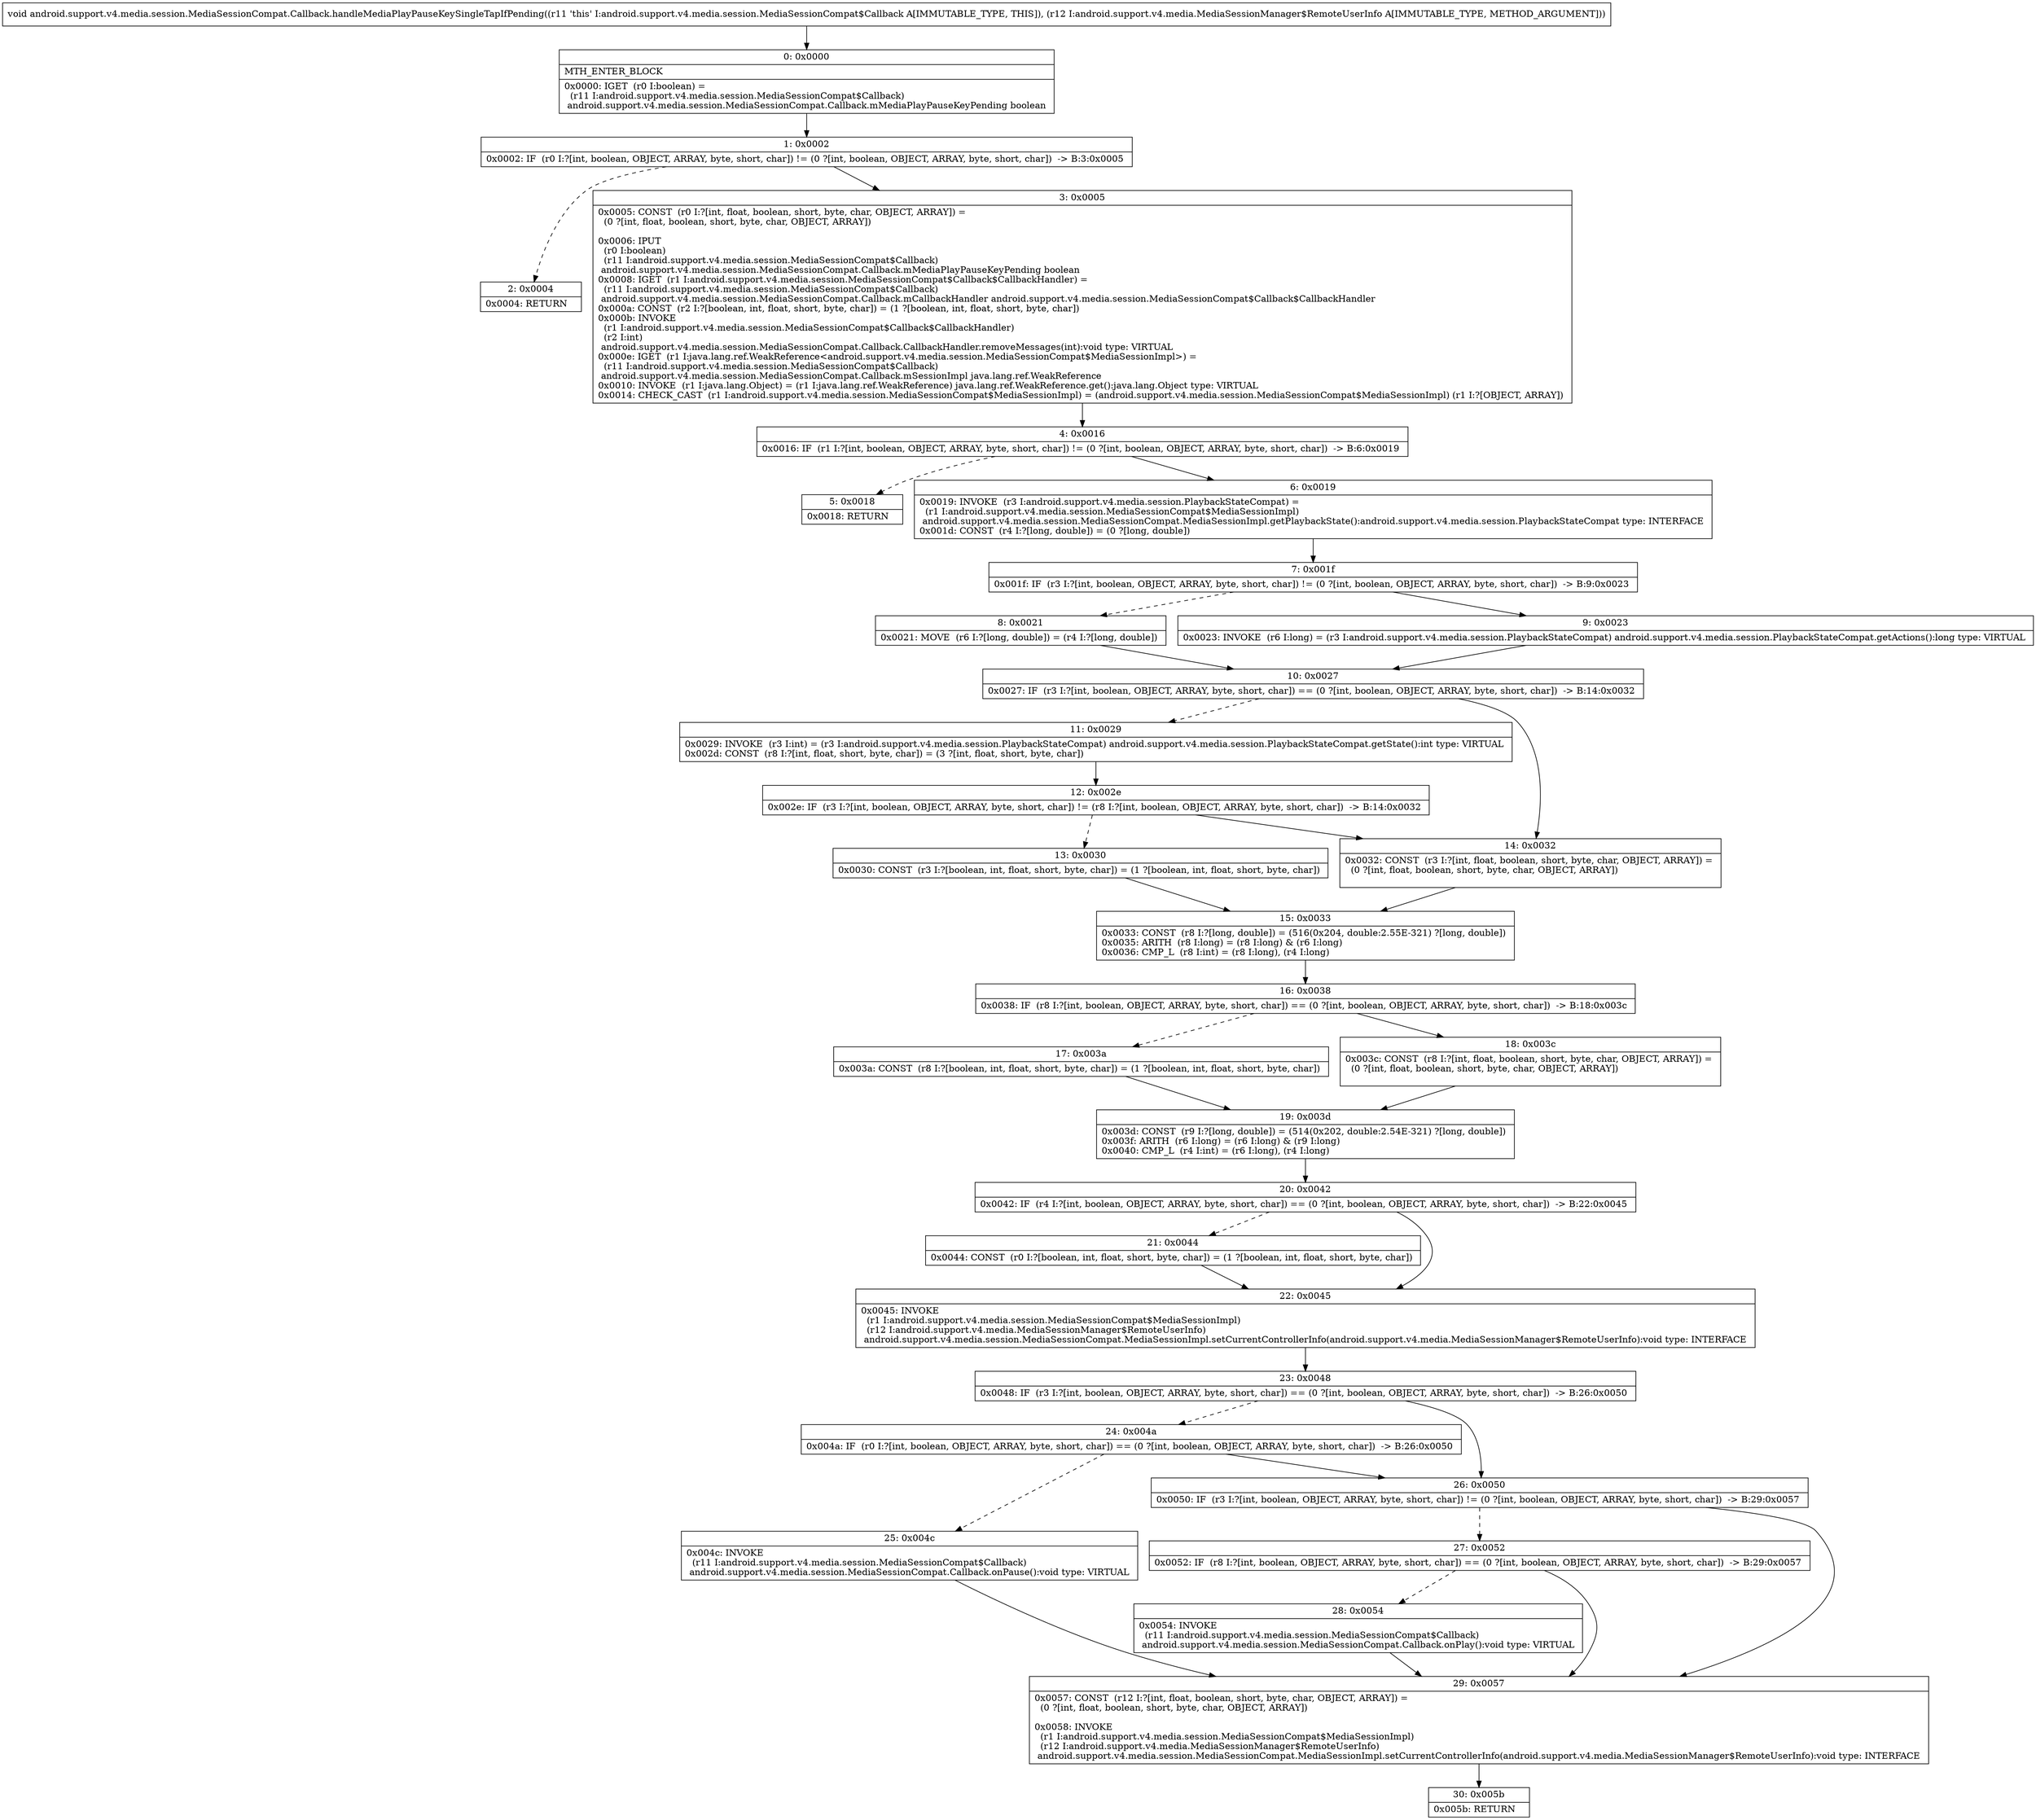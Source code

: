 digraph "CFG forandroid.support.v4.media.session.MediaSessionCompat.Callback.handleMediaPlayPauseKeySingleTapIfPending(Landroid\/support\/v4\/media\/MediaSessionManager$RemoteUserInfo;)V" {
Node_0 [shape=record,label="{0\:\ 0x0000|MTH_ENTER_BLOCK\l|0x0000: IGET  (r0 I:boolean) = \l  (r11 I:android.support.v4.media.session.MediaSessionCompat$Callback)\l android.support.v4.media.session.MediaSessionCompat.Callback.mMediaPlayPauseKeyPending boolean \l}"];
Node_1 [shape=record,label="{1\:\ 0x0002|0x0002: IF  (r0 I:?[int, boolean, OBJECT, ARRAY, byte, short, char]) != (0 ?[int, boolean, OBJECT, ARRAY, byte, short, char])  \-\> B:3:0x0005 \l}"];
Node_2 [shape=record,label="{2\:\ 0x0004|0x0004: RETURN   \l}"];
Node_3 [shape=record,label="{3\:\ 0x0005|0x0005: CONST  (r0 I:?[int, float, boolean, short, byte, char, OBJECT, ARRAY]) = \l  (0 ?[int, float, boolean, short, byte, char, OBJECT, ARRAY])\l \l0x0006: IPUT  \l  (r0 I:boolean)\l  (r11 I:android.support.v4.media.session.MediaSessionCompat$Callback)\l android.support.v4.media.session.MediaSessionCompat.Callback.mMediaPlayPauseKeyPending boolean \l0x0008: IGET  (r1 I:android.support.v4.media.session.MediaSessionCompat$Callback$CallbackHandler) = \l  (r11 I:android.support.v4.media.session.MediaSessionCompat$Callback)\l android.support.v4.media.session.MediaSessionCompat.Callback.mCallbackHandler android.support.v4.media.session.MediaSessionCompat$Callback$CallbackHandler \l0x000a: CONST  (r2 I:?[boolean, int, float, short, byte, char]) = (1 ?[boolean, int, float, short, byte, char]) \l0x000b: INVOKE  \l  (r1 I:android.support.v4.media.session.MediaSessionCompat$Callback$CallbackHandler)\l  (r2 I:int)\l android.support.v4.media.session.MediaSessionCompat.Callback.CallbackHandler.removeMessages(int):void type: VIRTUAL \l0x000e: IGET  (r1 I:java.lang.ref.WeakReference\<android.support.v4.media.session.MediaSessionCompat$MediaSessionImpl\>) = \l  (r11 I:android.support.v4.media.session.MediaSessionCompat$Callback)\l android.support.v4.media.session.MediaSessionCompat.Callback.mSessionImpl java.lang.ref.WeakReference \l0x0010: INVOKE  (r1 I:java.lang.Object) = (r1 I:java.lang.ref.WeakReference) java.lang.ref.WeakReference.get():java.lang.Object type: VIRTUAL \l0x0014: CHECK_CAST  (r1 I:android.support.v4.media.session.MediaSessionCompat$MediaSessionImpl) = (android.support.v4.media.session.MediaSessionCompat$MediaSessionImpl) (r1 I:?[OBJECT, ARRAY]) \l}"];
Node_4 [shape=record,label="{4\:\ 0x0016|0x0016: IF  (r1 I:?[int, boolean, OBJECT, ARRAY, byte, short, char]) != (0 ?[int, boolean, OBJECT, ARRAY, byte, short, char])  \-\> B:6:0x0019 \l}"];
Node_5 [shape=record,label="{5\:\ 0x0018|0x0018: RETURN   \l}"];
Node_6 [shape=record,label="{6\:\ 0x0019|0x0019: INVOKE  (r3 I:android.support.v4.media.session.PlaybackStateCompat) = \l  (r1 I:android.support.v4.media.session.MediaSessionCompat$MediaSessionImpl)\l android.support.v4.media.session.MediaSessionCompat.MediaSessionImpl.getPlaybackState():android.support.v4.media.session.PlaybackStateCompat type: INTERFACE \l0x001d: CONST  (r4 I:?[long, double]) = (0 ?[long, double]) \l}"];
Node_7 [shape=record,label="{7\:\ 0x001f|0x001f: IF  (r3 I:?[int, boolean, OBJECT, ARRAY, byte, short, char]) != (0 ?[int, boolean, OBJECT, ARRAY, byte, short, char])  \-\> B:9:0x0023 \l}"];
Node_8 [shape=record,label="{8\:\ 0x0021|0x0021: MOVE  (r6 I:?[long, double]) = (r4 I:?[long, double]) \l}"];
Node_9 [shape=record,label="{9\:\ 0x0023|0x0023: INVOKE  (r6 I:long) = (r3 I:android.support.v4.media.session.PlaybackStateCompat) android.support.v4.media.session.PlaybackStateCompat.getActions():long type: VIRTUAL \l}"];
Node_10 [shape=record,label="{10\:\ 0x0027|0x0027: IF  (r3 I:?[int, boolean, OBJECT, ARRAY, byte, short, char]) == (0 ?[int, boolean, OBJECT, ARRAY, byte, short, char])  \-\> B:14:0x0032 \l}"];
Node_11 [shape=record,label="{11\:\ 0x0029|0x0029: INVOKE  (r3 I:int) = (r3 I:android.support.v4.media.session.PlaybackStateCompat) android.support.v4.media.session.PlaybackStateCompat.getState():int type: VIRTUAL \l0x002d: CONST  (r8 I:?[int, float, short, byte, char]) = (3 ?[int, float, short, byte, char]) \l}"];
Node_12 [shape=record,label="{12\:\ 0x002e|0x002e: IF  (r3 I:?[int, boolean, OBJECT, ARRAY, byte, short, char]) != (r8 I:?[int, boolean, OBJECT, ARRAY, byte, short, char])  \-\> B:14:0x0032 \l}"];
Node_13 [shape=record,label="{13\:\ 0x0030|0x0030: CONST  (r3 I:?[boolean, int, float, short, byte, char]) = (1 ?[boolean, int, float, short, byte, char]) \l}"];
Node_14 [shape=record,label="{14\:\ 0x0032|0x0032: CONST  (r3 I:?[int, float, boolean, short, byte, char, OBJECT, ARRAY]) = \l  (0 ?[int, float, boolean, short, byte, char, OBJECT, ARRAY])\l \l}"];
Node_15 [shape=record,label="{15\:\ 0x0033|0x0033: CONST  (r8 I:?[long, double]) = (516(0x204, double:2.55E\-321) ?[long, double]) \l0x0035: ARITH  (r8 I:long) = (r8 I:long) & (r6 I:long) \l0x0036: CMP_L  (r8 I:int) = (r8 I:long), (r4 I:long) \l}"];
Node_16 [shape=record,label="{16\:\ 0x0038|0x0038: IF  (r8 I:?[int, boolean, OBJECT, ARRAY, byte, short, char]) == (0 ?[int, boolean, OBJECT, ARRAY, byte, short, char])  \-\> B:18:0x003c \l}"];
Node_17 [shape=record,label="{17\:\ 0x003a|0x003a: CONST  (r8 I:?[boolean, int, float, short, byte, char]) = (1 ?[boolean, int, float, short, byte, char]) \l}"];
Node_18 [shape=record,label="{18\:\ 0x003c|0x003c: CONST  (r8 I:?[int, float, boolean, short, byte, char, OBJECT, ARRAY]) = \l  (0 ?[int, float, boolean, short, byte, char, OBJECT, ARRAY])\l \l}"];
Node_19 [shape=record,label="{19\:\ 0x003d|0x003d: CONST  (r9 I:?[long, double]) = (514(0x202, double:2.54E\-321) ?[long, double]) \l0x003f: ARITH  (r6 I:long) = (r6 I:long) & (r9 I:long) \l0x0040: CMP_L  (r4 I:int) = (r6 I:long), (r4 I:long) \l}"];
Node_20 [shape=record,label="{20\:\ 0x0042|0x0042: IF  (r4 I:?[int, boolean, OBJECT, ARRAY, byte, short, char]) == (0 ?[int, boolean, OBJECT, ARRAY, byte, short, char])  \-\> B:22:0x0045 \l}"];
Node_21 [shape=record,label="{21\:\ 0x0044|0x0044: CONST  (r0 I:?[boolean, int, float, short, byte, char]) = (1 ?[boolean, int, float, short, byte, char]) \l}"];
Node_22 [shape=record,label="{22\:\ 0x0045|0x0045: INVOKE  \l  (r1 I:android.support.v4.media.session.MediaSessionCompat$MediaSessionImpl)\l  (r12 I:android.support.v4.media.MediaSessionManager$RemoteUserInfo)\l android.support.v4.media.session.MediaSessionCompat.MediaSessionImpl.setCurrentControllerInfo(android.support.v4.media.MediaSessionManager$RemoteUserInfo):void type: INTERFACE \l}"];
Node_23 [shape=record,label="{23\:\ 0x0048|0x0048: IF  (r3 I:?[int, boolean, OBJECT, ARRAY, byte, short, char]) == (0 ?[int, boolean, OBJECT, ARRAY, byte, short, char])  \-\> B:26:0x0050 \l}"];
Node_24 [shape=record,label="{24\:\ 0x004a|0x004a: IF  (r0 I:?[int, boolean, OBJECT, ARRAY, byte, short, char]) == (0 ?[int, boolean, OBJECT, ARRAY, byte, short, char])  \-\> B:26:0x0050 \l}"];
Node_25 [shape=record,label="{25\:\ 0x004c|0x004c: INVOKE  \l  (r11 I:android.support.v4.media.session.MediaSessionCompat$Callback)\l android.support.v4.media.session.MediaSessionCompat.Callback.onPause():void type: VIRTUAL \l}"];
Node_26 [shape=record,label="{26\:\ 0x0050|0x0050: IF  (r3 I:?[int, boolean, OBJECT, ARRAY, byte, short, char]) != (0 ?[int, boolean, OBJECT, ARRAY, byte, short, char])  \-\> B:29:0x0057 \l}"];
Node_27 [shape=record,label="{27\:\ 0x0052|0x0052: IF  (r8 I:?[int, boolean, OBJECT, ARRAY, byte, short, char]) == (0 ?[int, boolean, OBJECT, ARRAY, byte, short, char])  \-\> B:29:0x0057 \l}"];
Node_28 [shape=record,label="{28\:\ 0x0054|0x0054: INVOKE  \l  (r11 I:android.support.v4.media.session.MediaSessionCompat$Callback)\l android.support.v4.media.session.MediaSessionCompat.Callback.onPlay():void type: VIRTUAL \l}"];
Node_29 [shape=record,label="{29\:\ 0x0057|0x0057: CONST  (r12 I:?[int, float, boolean, short, byte, char, OBJECT, ARRAY]) = \l  (0 ?[int, float, boolean, short, byte, char, OBJECT, ARRAY])\l \l0x0058: INVOKE  \l  (r1 I:android.support.v4.media.session.MediaSessionCompat$MediaSessionImpl)\l  (r12 I:android.support.v4.media.MediaSessionManager$RemoteUserInfo)\l android.support.v4.media.session.MediaSessionCompat.MediaSessionImpl.setCurrentControllerInfo(android.support.v4.media.MediaSessionManager$RemoteUserInfo):void type: INTERFACE \l}"];
Node_30 [shape=record,label="{30\:\ 0x005b|0x005b: RETURN   \l}"];
MethodNode[shape=record,label="{void android.support.v4.media.session.MediaSessionCompat.Callback.handleMediaPlayPauseKeySingleTapIfPending((r11 'this' I:android.support.v4.media.session.MediaSessionCompat$Callback A[IMMUTABLE_TYPE, THIS]), (r12 I:android.support.v4.media.MediaSessionManager$RemoteUserInfo A[IMMUTABLE_TYPE, METHOD_ARGUMENT])) }"];
MethodNode -> Node_0;
Node_0 -> Node_1;
Node_1 -> Node_2[style=dashed];
Node_1 -> Node_3;
Node_3 -> Node_4;
Node_4 -> Node_5[style=dashed];
Node_4 -> Node_6;
Node_6 -> Node_7;
Node_7 -> Node_8[style=dashed];
Node_7 -> Node_9;
Node_8 -> Node_10;
Node_9 -> Node_10;
Node_10 -> Node_11[style=dashed];
Node_10 -> Node_14;
Node_11 -> Node_12;
Node_12 -> Node_13[style=dashed];
Node_12 -> Node_14;
Node_13 -> Node_15;
Node_14 -> Node_15;
Node_15 -> Node_16;
Node_16 -> Node_17[style=dashed];
Node_16 -> Node_18;
Node_17 -> Node_19;
Node_18 -> Node_19;
Node_19 -> Node_20;
Node_20 -> Node_21[style=dashed];
Node_20 -> Node_22;
Node_21 -> Node_22;
Node_22 -> Node_23;
Node_23 -> Node_24[style=dashed];
Node_23 -> Node_26;
Node_24 -> Node_25[style=dashed];
Node_24 -> Node_26;
Node_25 -> Node_29;
Node_26 -> Node_27[style=dashed];
Node_26 -> Node_29;
Node_27 -> Node_28[style=dashed];
Node_27 -> Node_29;
Node_28 -> Node_29;
Node_29 -> Node_30;
}

